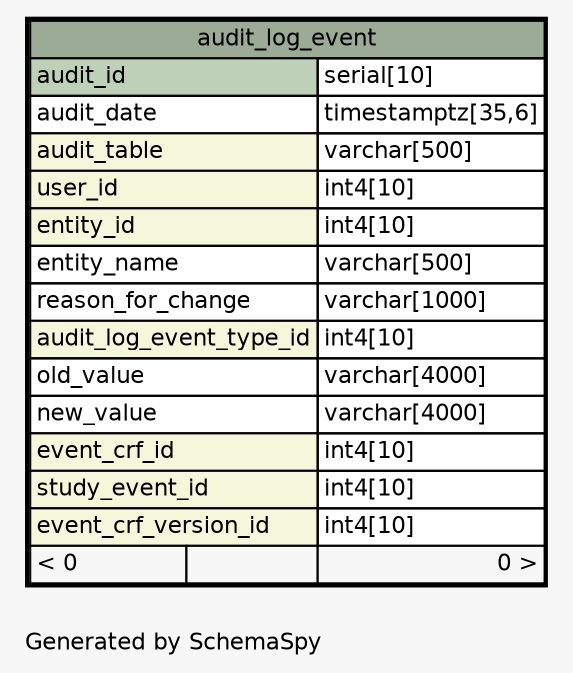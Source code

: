 // dot 2.28.0 on Windows Vista 6.0
// SchemaSpy rev 590
digraph "oneDegreeRelationshipsDiagram" {
  graph [
    rankdir="RL"
    bgcolor="#f7f7f7"
    label="\nGenerated by SchemaSpy"
    labeljust="l"
    nodesep="0.18"
    ranksep="0.46"
    fontname="Helvetica"
    fontsize="11"
  ];
  node [
    fontname="Helvetica"
    fontsize="11"
    shape="plaintext"
  ];
  edge [
    arrowsize="0.8"
  ];
  "audit_log_event" [
    label=<
    <TABLE BORDER="2" CELLBORDER="1" CELLSPACING="0" BGCOLOR="#ffffff">
      <TR><TD COLSPAN="3" BGCOLOR="#9bab96" ALIGN="CENTER">audit_log_event</TD></TR>
      <TR><TD PORT="audit_id" COLSPAN="2" BGCOLOR="#bed1b8" ALIGN="LEFT">audit_id</TD><TD PORT="audit_id.type" ALIGN="LEFT">serial[10]</TD></TR>
      <TR><TD PORT="audit_date" COLSPAN="2" ALIGN="LEFT">audit_date</TD><TD PORT="audit_date.type" ALIGN="LEFT">timestamptz[35,6]</TD></TR>
      <TR><TD PORT="audit_table" COLSPAN="2" BGCOLOR="#f4f7da" ALIGN="LEFT">audit_table</TD><TD PORT="audit_table.type" ALIGN="LEFT">varchar[500]</TD></TR>
      <TR><TD PORT="user_id" COLSPAN="2" BGCOLOR="#f4f7da" ALIGN="LEFT">user_id</TD><TD PORT="user_id.type" ALIGN="LEFT">int4[10]</TD></TR>
      <TR><TD PORT="entity_id" COLSPAN="2" BGCOLOR="#f4f7da" ALIGN="LEFT">entity_id</TD><TD PORT="entity_id.type" ALIGN="LEFT">int4[10]</TD></TR>
      <TR><TD PORT="entity_name" COLSPAN="2" ALIGN="LEFT">entity_name</TD><TD PORT="entity_name.type" ALIGN="LEFT">varchar[500]</TD></TR>
      <TR><TD PORT="reason_for_change" COLSPAN="2" ALIGN="LEFT">reason_for_change</TD><TD PORT="reason_for_change.type" ALIGN="LEFT">varchar[1000]</TD></TR>
      <TR><TD PORT="audit_log_event_type_id" COLSPAN="2" BGCOLOR="#f4f7da" ALIGN="LEFT">audit_log_event_type_id</TD><TD PORT="audit_log_event_type_id.type" ALIGN="LEFT">int4[10]</TD></TR>
      <TR><TD PORT="old_value" COLSPAN="2" ALIGN="LEFT">old_value</TD><TD PORT="old_value.type" ALIGN="LEFT">varchar[4000]</TD></TR>
      <TR><TD PORT="new_value" COLSPAN="2" ALIGN="LEFT">new_value</TD><TD PORT="new_value.type" ALIGN="LEFT">varchar[4000]</TD></TR>
      <TR><TD PORT="event_crf_id" COLSPAN="2" BGCOLOR="#f4f7da" ALIGN="LEFT">event_crf_id</TD><TD PORT="event_crf_id.type" ALIGN="LEFT">int4[10]</TD></TR>
      <TR><TD PORT="study_event_id" COLSPAN="2" BGCOLOR="#f4f7da" ALIGN="LEFT">study_event_id</TD><TD PORT="study_event_id.type" ALIGN="LEFT">int4[10]</TD></TR>
      <TR><TD PORT="event_crf_version_id" COLSPAN="2" BGCOLOR="#f4f7da" ALIGN="LEFT">event_crf_version_id</TD><TD PORT="event_crf_version_id.type" ALIGN="LEFT">int4[10]</TD></TR>
      <TR><TD ALIGN="LEFT" BGCOLOR="#f7f7f7">&lt; 0</TD><TD ALIGN="RIGHT" BGCOLOR="#f7f7f7">  </TD><TD ALIGN="RIGHT" BGCOLOR="#f7f7f7">0 &gt;</TD></TR>
    </TABLE>>
    URL="audit_log_event.html"
    tooltip="audit_log_event"
  ];
}
